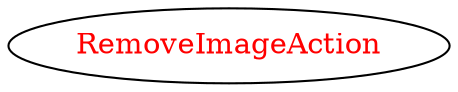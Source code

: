 digraph dependencyGraph {
 concentrate=true;
 ranksep="2.0";
 rankdir="LR"; 
 splines="ortho";
"RemoveImageAction" [fontcolor="red"];
}